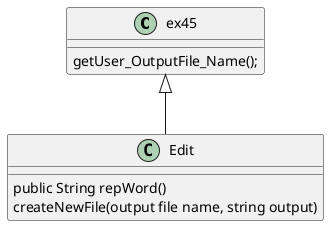 @startuml
'https://plantuml.com/class-diagram

class ex45 
{
    getUser_OutputFile_Name();
}
class Edit 
{
    public String repWord()
    createNewFile(output file name, string output)
}
ex45 <|-- Edit
@enduml
